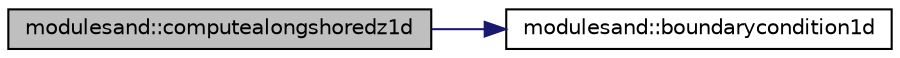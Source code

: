digraph "modulesand::computealongshoredz1d"
{
 // LATEX_PDF_SIZE
  edge [fontname="Helvetica",fontsize="10",labelfontname="Helvetica",labelfontsize="10"];
  node [fontname="Helvetica",fontsize="10",shape=record];
  rankdir="LR";
  Node1 [label="modulesand::computealongshoredz1d",height=0.2,width=0.4,color="black", fillcolor="grey75", style="filled", fontcolor="black",tooltip=" "];
  Node1 -> Node2 [color="midnightblue",fontsize="10",style="solid",fontname="Helvetica"];
  Node2 [label="modulesand::boundarycondition1d",height=0.2,width=0.4,color="black", fillcolor="white", style="filled",URL="$namespacemodulesand.html#ac5edc4e9b694ab004e67e47cc9a22566",tooltip=" "];
}
